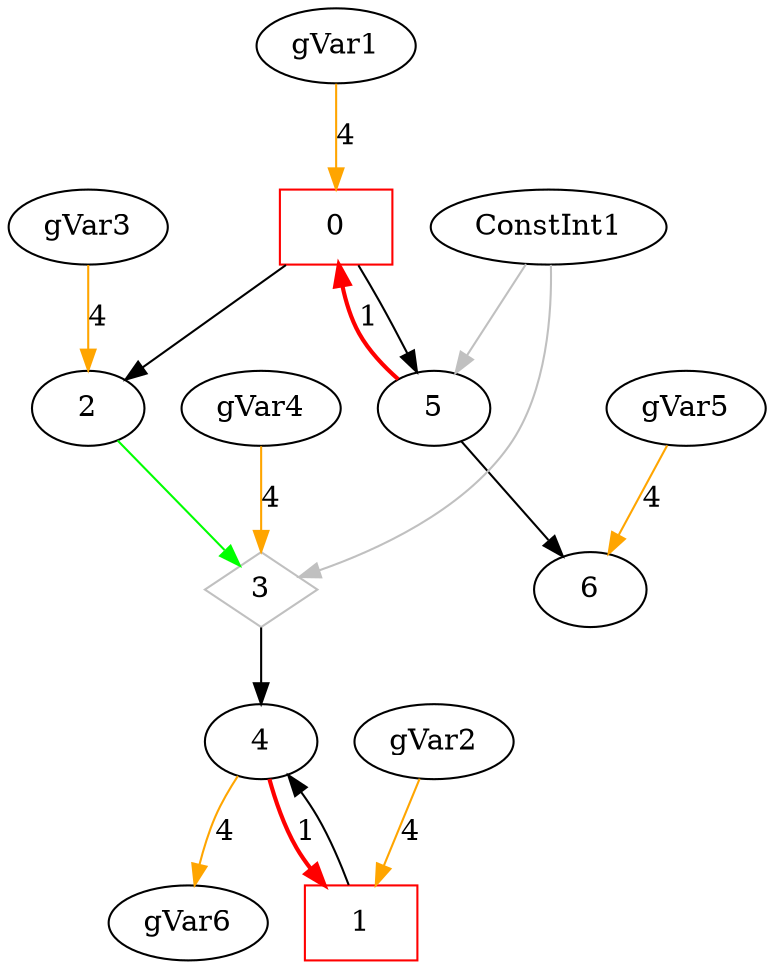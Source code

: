 digraph loop_26 { 
{
0 [shape=box, color=red, label="0"];

1 [shape=box, color=red, label="1"];

2 [color=black, label="2"];

3 [shape=diamond, color=gray, label="3"];

4 [color=black, label="4"];

5 [color=black, label="5"];

6 [color=black, label="6"];

7 [color=black, label="gVar1"];

10 [color=black, label="gVar2"];

13 [color=black, label="gVar3"];

16 [color=black, label="gVar4"];

19 [color=black, label="ConstInt1"];

20 [color=black, label="gVar5"];

123 [color=black, label="gVar6"];
5 -> 0 [style=bold, color=red, label=1] 
7 -> 0 [color=orange, label=4] 
4 -> 1 [style=bold, color=red, label=1] 
10 -> 1 [color=orange, label=4] 
0 -> 2
13 -> 2 [color=orange, label=4] 
2 -> 3 [color=green ]
16 -> 3 [color=orange, label=4] 
19 -> 3 [color=gray]
3 -> 4
1 -> 4
0 -> 5
19 -> 5 [color=gray]
5 -> 6
20 -> 6 [color=orange, label=4] 
4 -> 123 [color=orange, label=4] 

}

}